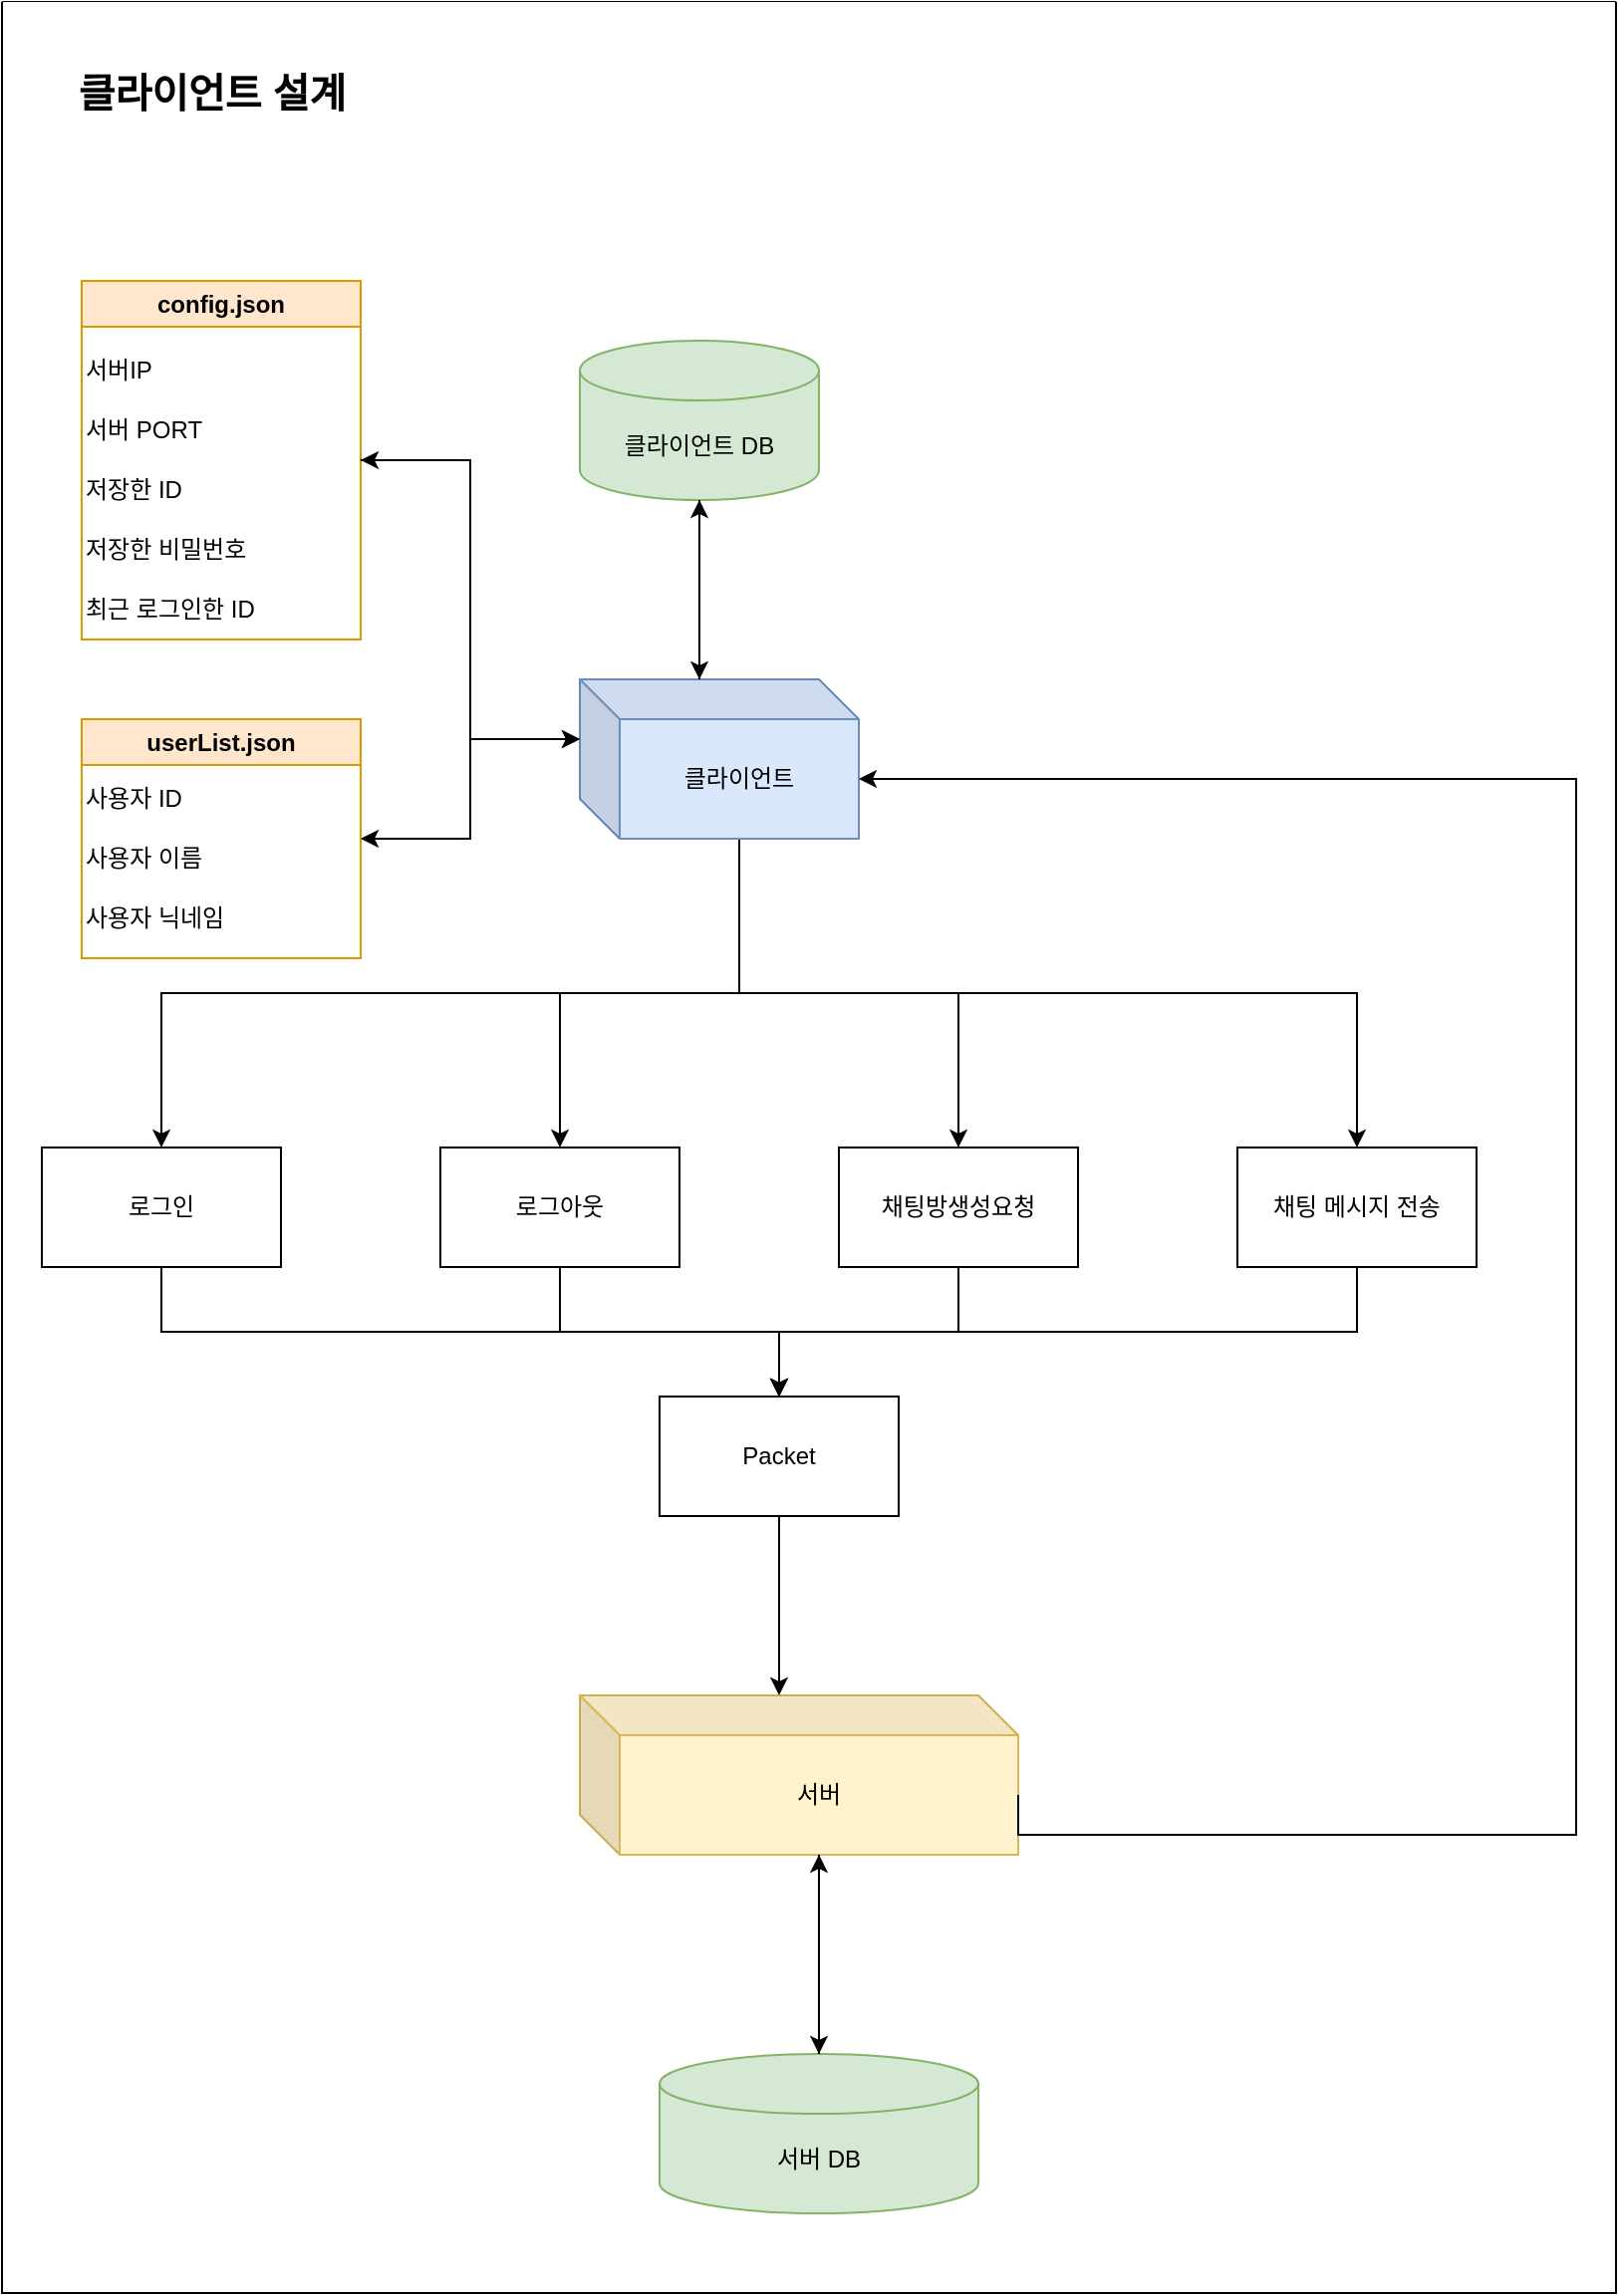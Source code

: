 <mxfile version="24.8.6">
  <diagram name="페이지-1" id="5IZiyLtwgLsQGpxcyx1M">
    <mxGraphModel dx="1434" dy="738" grid="1" gridSize="10" guides="1" tooltips="1" connect="1" arrows="1" fold="1" page="1" pageScale="1" pageWidth="827" pageHeight="1169" math="0" shadow="0">
      <root>
        <mxCell id="0" />
        <mxCell id="1" parent="0" />
        <mxCell id="CKVd2HSpRGfKYOYEBPOX-59" value="" style="swimlane;startSize=0;gradientColor=none;swimlaneFillColor=#ffffff;" vertex="1" parent="1">
          <mxGeometry x="10" y="10" width="810" height="1150" as="geometry" />
        </mxCell>
        <mxCell id="CKVd2HSpRGfKYOYEBPOX-39" style="edgeStyle=orthogonalEdgeStyle;rounded=0;orthogonalLoop=1;jettySize=auto;html=1;exitX=0;exitY=0;exitDx=80;exitDy=80;exitPerimeter=0;entryX=0.5;entryY=0;entryDx=0;entryDy=0;" edge="1" parent="1" source="CKVd2HSpRGfKYOYEBPOX-1" target="CKVd2HSpRGfKYOYEBPOX-35">
          <mxGeometry relative="1" as="geometry" />
        </mxCell>
        <mxCell id="CKVd2HSpRGfKYOYEBPOX-40" style="edgeStyle=orthogonalEdgeStyle;rounded=0;orthogonalLoop=1;jettySize=auto;html=1;exitX=0;exitY=0;exitDx=80;exitDy=80;exitPerimeter=0;entryX=0.5;entryY=0;entryDx=0;entryDy=0;" edge="1" parent="1" source="CKVd2HSpRGfKYOYEBPOX-1" target="CKVd2HSpRGfKYOYEBPOX-36">
          <mxGeometry relative="1" as="geometry" />
        </mxCell>
        <mxCell id="CKVd2HSpRGfKYOYEBPOX-41" style="edgeStyle=orthogonalEdgeStyle;rounded=0;orthogonalLoop=1;jettySize=auto;html=1;exitX=0;exitY=0;exitDx=80;exitDy=80;exitPerimeter=0;entryX=0.5;entryY=0;entryDx=0;entryDy=0;" edge="1" parent="1" source="CKVd2HSpRGfKYOYEBPOX-1" target="CKVd2HSpRGfKYOYEBPOX-38">
          <mxGeometry relative="1" as="geometry" />
        </mxCell>
        <mxCell id="CKVd2HSpRGfKYOYEBPOX-42" style="edgeStyle=orthogonalEdgeStyle;rounded=0;orthogonalLoop=1;jettySize=auto;html=1;exitX=0;exitY=0;exitDx=80;exitDy=80;exitPerimeter=0;entryX=0.5;entryY=0;entryDx=0;entryDy=0;" edge="1" parent="1" source="CKVd2HSpRGfKYOYEBPOX-1" target="CKVd2HSpRGfKYOYEBPOX-37">
          <mxGeometry relative="1" as="geometry" />
        </mxCell>
        <mxCell id="CKVd2HSpRGfKYOYEBPOX-47" style="edgeStyle=orthogonalEdgeStyle;rounded=0;orthogonalLoop=1;jettySize=auto;html=1;exitX=0;exitY=0;exitDx=0;exitDy=30;exitPerimeter=0;entryX=1;entryY=0.5;entryDx=0;entryDy=0;" edge="1" parent="1" source="CKVd2HSpRGfKYOYEBPOX-1" target="CKVd2HSpRGfKYOYEBPOX-15">
          <mxGeometry relative="1" as="geometry" />
        </mxCell>
        <mxCell id="CKVd2HSpRGfKYOYEBPOX-48" style="edgeStyle=orthogonalEdgeStyle;rounded=0;orthogonalLoop=1;jettySize=auto;html=1;exitX=0;exitY=0;exitDx=0;exitDy=30;exitPerimeter=0;entryX=1;entryY=0.5;entryDx=0;entryDy=0;" edge="1" parent="1" source="CKVd2HSpRGfKYOYEBPOX-1" target="CKVd2HSpRGfKYOYEBPOX-9">
          <mxGeometry relative="1" as="geometry" />
        </mxCell>
        <mxCell id="CKVd2HSpRGfKYOYEBPOX-1" value="클라이언트" style="shape=cube;whiteSpace=wrap;html=1;boundedLbl=1;backgroundOutline=1;darkOpacity=0.05;darkOpacity2=0.1;fillColor=#dae8fc;strokeColor=#6c8ebf;" vertex="1" parent="1">
          <mxGeometry x="300" y="350" width="140" height="80" as="geometry" />
        </mxCell>
        <mxCell id="CKVd2HSpRGfKYOYEBPOX-2" value="클라이언트 DB" style="shape=cylinder3;whiteSpace=wrap;html=1;boundedLbl=1;backgroundOutline=1;size=15;fillColor=#d5e8d4;strokeColor=#82b366;" vertex="1" parent="1">
          <mxGeometry x="300" y="180" width="120" height="80" as="geometry" />
        </mxCell>
        <mxCell id="CKVd2HSpRGfKYOYEBPOX-3" value="서버" style="shape=cube;whiteSpace=wrap;html=1;boundedLbl=1;backgroundOutline=1;darkOpacity=0.05;darkOpacity2=0.1;fillColor=#fff2cc;strokeColor=#d6b656;" vertex="1" parent="1">
          <mxGeometry x="300" y="860" width="220" height="80" as="geometry" />
        </mxCell>
        <mxCell id="CKVd2HSpRGfKYOYEBPOX-4" value="서버 DB" style="shape=cylinder3;whiteSpace=wrap;html=1;boundedLbl=1;backgroundOutline=1;size=15;fillColor=#d5e8d4;strokeColor=#82b366;" vertex="1" parent="1">
          <mxGeometry x="340" y="1040" width="160" height="80" as="geometry" />
        </mxCell>
        <mxCell id="CKVd2HSpRGfKYOYEBPOX-6" style="edgeStyle=orthogonalEdgeStyle;rounded=0;orthogonalLoop=1;jettySize=auto;html=1;exitX=0.5;exitY=1;exitDx=0;exitDy=0;exitPerimeter=0;entryX=0;entryY=0;entryDx=60;entryDy=0;entryPerimeter=0;" edge="1" parent="1" source="CKVd2HSpRGfKYOYEBPOX-2" target="CKVd2HSpRGfKYOYEBPOX-1">
          <mxGeometry relative="1" as="geometry" />
        </mxCell>
        <mxCell id="CKVd2HSpRGfKYOYEBPOX-7" style="edgeStyle=orthogonalEdgeStyle;rounded=0;orthogonalLoop=1;jettySize=auto;html=1;exitX=0;exitY=0;exitDx=60;exitDy=0;exitPerimeter=0;entryX=0.5;entryY=1;entryDx=0;entryDy=0;entryPerimeter=0;" edge="1" parent="1" source="CKVd2HSpRGfKYOYEBPOX-1" target="CKVd2HSpRGfKYOYEBPOX-2">
          <mxGeometry relative="1" as="geometry" />
        </mxCell>
        <mxCell id="CKVd2HSpRGfKYOYEBPOX-9" value="config.json" style="swimlane;whiteSpace=wrap;html=1;fillColor=#ffe6cc;strokeColor=#d79b00;" vertex="1" parent="1">
          <mxGeometry x="50" y="150" width="140" height="180" as="geometry" />
        </mxCell>
        <mxCell id="CKVd2HSpRGfKYOYEBPOX-10" value="서버IP" style="text;html=1;align=left;verticalAlign=middle;resizable=0;points=[];autosize=1;strokeColor=none;fillColor=none;" vertex="1" parent="CKVd2HSpRGfKYOYEBPOX-9">
          <mxGeometry y="30" width="60" height="30" as="geometry" />
        </mxCell>
        <mxCell id="CKVd2HSpRGfKYOYEBPOX-11" value="서버 PORT" style="text;html=1;align=left;verticalAlign=middle;resizable=0;points=[];autosize=1;strokeColor=none;fillColor=none;" vertex="1" parent="CKVd2HSpRGfKYOYEBPOX-9">
          <mxGeometry y="60" width="80" height="30" as="geometry" />
        </mxCell>
        <mxCell id="CKVd2HSpRGfKYOYEBPOX-12" value="저장한 ID" style="text;html=1;align=left;verticalAlign=middle;resizable=0;points=[];autosize=1;strokeColor=none;fillColor=none;" vertex="1" parent="CKVd2HSpRGfKYOYEBPOX-9">
          <mxGeometry y="90" width="70" height="30" as="geometry" />
        </mxCell>
        <mxCell id="CKVd2HSpRGfKYOYEBPOX-13" value="저장한 비밀번호" style="text;html=1;align=left;verticalAlign=middle;resizable=0;points=[];autosize=1;strokeColor=none;fillColor=none;" vertex="1" parent="CKVd2HSpRGfKYOYEBPOX-9">
          <mxGeometry y="120" width="110" height="30" as="geometry" />
        </mxCell>
        <mxCell id="CKVd2HSpRGfKYOYEBPOX-14" value="최근 로그인한 ID" style="text;html=1;align=left;verticalAlign=middle;resizable=0;points=[];autosize=1;strokeColor=none;fillColor=none;" vertex="1" parent="CKVd2HSpRGfKYOYEBPOX-9">
          <mxGeometry y="150" width="110" height="30" as="geometry" />
        </mxCell>
        <mxCell id="CKVd2HSpRGfKYOYEBPOX-50" style="edgeStyle=orthogonalEdgeStyle;rounded=0;orthogonalLoop=1;jettySize=auto;html=1;exitX=1;exitY=0.5;exitDx=0;exitDy=0;entryX=0;entryY=0;entryDx=0;entryDy=30;entryPerimeter=0;" edge="1" parent="1" source="CKVd2HSpRGfKYOYEBPOX-15" target="CKVd2HSpRGfKYOYEBPOX-1">
          <mxGeometry relative="1" as="geometry">
            <mxPoint x="270" y="470" as="targetPoint" />
          </mxGeometry>
        </mxCell>
        <mxCell id="CKVd2HSpRGfKYOYEBPOX-15" value="userList.json" style="swimlane;whiteSpace=wrap;html=1;fillColor=#ffe6cc;strokeColor=#d79b00;" vertex="1" parent="1">
          <mxGeometry x="50" y="370" width="140" height="120" as="geometry" />
        </mxCell>
        <mxCell id="CKVd2HSpRGfKYOYEBPOX-17" value="사용자 ID" style="text;html=1;align=left;verticalAlign=middle;resizable=0;points=[];autosize=1;strokeColor=none;fillColor=none;" vertex="1" parent="CKVd2HSpRGfKYOYEBPOX-15">
          <mxGeometry y="25" width="70" height="30" as="geometry" />
        </mxCell>
        <mxCell id="CKVd2HSpRGfKYOYEBPOX-18" value="사용자 이름" style="text;html=1;align=left;verticalAlign=middle;resizable=0;points=[];autosize=1;strokeColor=none;fillColor=none;" vertex="1" parent="CKVd2HSpRGfKYOYEBPOX-15">
          <mxGeometry y="55" width="90" height="30" as="geometry" />
        </mxCell>
        <mxCell id="CKVd2HSpRGfKYOYEBPOX-19" value="사용자 닉네임" style="text;html=1;align=left;verticalAlign=middle;resizable=0;points=[];autosize=1;strokeColor=none;fillColor=none;" vertex="1" parent="CKVd2HSpRGfKYOYEBPOX-15">
          <mxGeometry y="85" width="100" height="30" as="geometry" />
        </mxCell>
        <mxCell id="CKVd2HSpRGfKYOYEBPOX-23" style="edgeStyle=orthogonalEdgeStyle;rounded=0;orthogonalLoop=1;jettySize=auto;html=1;exitX=0;exitY=0;exitDx=120;exitDy=80;exitPerimeter=0;entryX=0.5;entryY=0;entryDx=0;entryDy=0;entryPerimeter=0;" edge="1" parent="1" source="CKVd2HSpRGfKYOYEBPOX-3" target="CKVd2HSpRGfKYOYEBPOX-4">
          <mxGeometry relative="1" as="geometry" />
        </mxCell>
        <mxCell id="CKVd2HSpRGfKYOYEBPOX-24" style="edgeStyle=orthogonalEdgeStyle;rounded=0;orthogonalLoop=1;jettySize=auto;html=1;exitX=0.5;exitY=0;exitDx=0;exitDy=0;exitPerimeter=0;entryX=0;entryY=0;entryDx=120;entryDy=80;entryPerimeter=0;" edge="1" parent="1" source="CKVd2HSpRGfKYOYEBPOX-4" target="CKVd2HSpRGfKYOYEBPOX-3">
          <mxGeometry relative="1" as="geometry" />
        </mxCell>
        <mxCell id="CKVd2HSpRGfKYOYEBPOX-53" style="edgeStyle=orthogonalEdgeStyle;rounded=0;orthogonalLoop=1;jettySize=auto;html=1;exitX=0.5;exitY=1;exitDx=0;exitDy=0;entryX=0.5;entryY=0;entryDx=0;entryDy=0;" edge="1" parent="1" source="CKVd2HSpRGfKYOYEBPOX-35" target="CKVd2HSpRGfKYOYEBPOX-52">
          <mxGeometry relative="1" as="geometry" />
        </mxCell>
        <mxCell id="CKVd2HSpRGfKYOYEBPOX-35" value="로그인" style="rounded=0;whiteSpace=wrap;html=1;" vertex="1" parent="1">
          <mxGeometry x="30" y="585" width="120" height="60" as="geometry" />
        </mxCell>
        <mxCell id="CKVd2HSpRGfKYOYEBPOX-54" style="edgeStyle=orthogonalEdgeStyle;rounded=0;orthogonalLoop=1;jettySize=auto;html=1;exitX=0.5;exitY=1;exitDx=0;exitDy=0;entryX=0.5;entryY=0;entryDx=0;entryDy=0;" edge="1" parent="1" source="CKVd2HSpRGfKYOYEBPOX-36" target="CKVd2HSpRGfKYOYEBPOX-52">
          <mxGeometry relative="1" as="geometry">
            <mxPoint x="230" y="740" as="targetPoint" />
          </mxGeometry>
        </mxCell>
        <mxCell id="CKVd2HSpRGfKYOYEBPOX-36" value="로그아웃" style="rounded=0;whiteSpace=wrap;html=1;" vertex="1" parent="1">
          <mxGeometry x="230" y="585" width="120" height="60" as="geometry" />
        </mxCell>
        <mxCell id="CKVd2HSpRGfKYOYEBPOX-55" style="edgeStyle=orthogonalEdgeStyle;rounded=0;orthogonalLoop=1;jettySize=auto;html=1;exitX=0.5;exitY=1;exitDx=0;exitDy=0;entryX=0.5;entryY=0;entryDx=0;entryDy=0;" edge="1" parent="1" source="CKVd2HSpRGfKYOYEBPOX-37" target="CKVd2HSpRGfKYOYEBPOX-52">
          <mxGeometry relative="1" as="geometry" />
        </mxCell>
        <mxCell id="CKVd2HSpRGfKYOYEBPOX-37" value="채팅방생성요청" style="rounded=0;whiteSpace=wrap;html=1;" vertex="1" parent="1">
          <mxGeometry x="430" y="585" width="120" height="60" as="geometry" />
        </mxCell>
        <mxCell id="CKVd2HSpRGfKYOYEBPOX-56" style="edgeStyle=orthogonalEdgeStyle;rounded=0;orthogonalLoop=1;jettySize=auto;html=1;exitX=0.5;exitY=1;exitDx=0;exitDy=0;entryX=0.5;entryY=0;entryDx=0;entryDy=0;" edge="1" parent="1" source="CKVd2HSpRGfKYOYEBPOX-38" target="CKVd2HSpRGfKYOYEBPOX-52">
          <mxGeometry relative="1" as="geometry">
            <mxPoint x="530" y="710" as="targetPoint" />
          </mxGeometry>
        </mxCell>
        <mxCell id="CKVd2HSpRGfKYOYEBPOX-38" value="채팅 메시지 전송" style="rounded=0;whiteSpace=wrap;html=1;" vertex="1" parent="1">
          <mxGeometry x="630" y="585" width="120" height="60" as="geometry" />
        </mxCell>
        <mxCell id="CKVd2HSpRGfKYOYEBPOX-49" style="edgeStyle=orthogonalEdgeStyle;rounded=0;orthogonalLoop=1;jettySize=auto;html=1;exitX=1;exitY=0.5;exitDx=0;exitDy=0;entryX=0;entryY=0;entryDx=0;entryDy=30;entryPerimeter=0;" edge="1" parent="1" source="CKVd2HSpRGfKYOYEBPOX-9" target="CKVd2HSpRGfKYOYEBPOX-1">
          <mxGeometry relative="1" as="geometry" />
        </mxCell>
        <mxCell id="CKVd2HSpRGfKYOYEBPOX-51" style="edgeStyle=orthogonalEdgeStyle;rounded=0;orthogonalLoop=1;jettySize=auto;html=1;exitX=0;exitY=0;exitDx=220;exitDy=50;exitPerimeter=0;entryX=0;entryY=0;entryDx=140;entryDy=50;entryPerimeter=0;" edge="1" parent="1" source="CKVd2HSpRGfKYOYEBPOX-3" target="CKVd2HSpRGfKYOYEBPOX-1">
          <mxGeometry relative="1" as="geometry">
            <Array as="points">
              <mxPoint x="800" y="930" />
              <mxPoint x="800" y="400" />
            </Array>
          </mxGeometry>
        </mxCell>
        <mxCell id="CKVd2HSpRGfKYOYEBPOX-52" value="Packet" style="rounded=0;whiteSpace=wrap;html=1;" vertex="1" parent="1">
          <mxGeometry x="340" y="710" width="120" height="60" as="geometry" />
        </mxCell>
        <mxCell id="CKVd2HSpRGfKYOYEBPOX-57" style="edgeStyle=orthogonalEdgeStyle;rounded=0;orthogonalLoop=1;jettySize=auto;html=1;exitX=0.5;exitY=1;exitDx=0;exitDy=0;entryX=0;entryY=0;entryDx=100;entryDy=0;entryPerimeter=0;" edge="1" parent="1" source="CKVd2HSpRGfKYOYEBPOX-52" target="CKVd2HSpRGfKYOYEBPOX-3">
          <mxGeometry relative="1" as="geometry" />
        </mxCell>
        <mxCell id="CKVd2HSpRGfKYOYEBPOX-58" value="클라이언트 설계" style="text;html=1;align=center;verticalAlign=middle;resizable=0;points=[];autosize=1;strokeColor=none;fillColor=none;fontStyle=1;fontSize=20;" vertex="1" parent="1">
          <mxGeometry x="30" y="35" width="170" height="40" as="geometry" />
        </mxCell>
      </root>
    </mxGraphModel>
  </diagram>
</mxfile>
